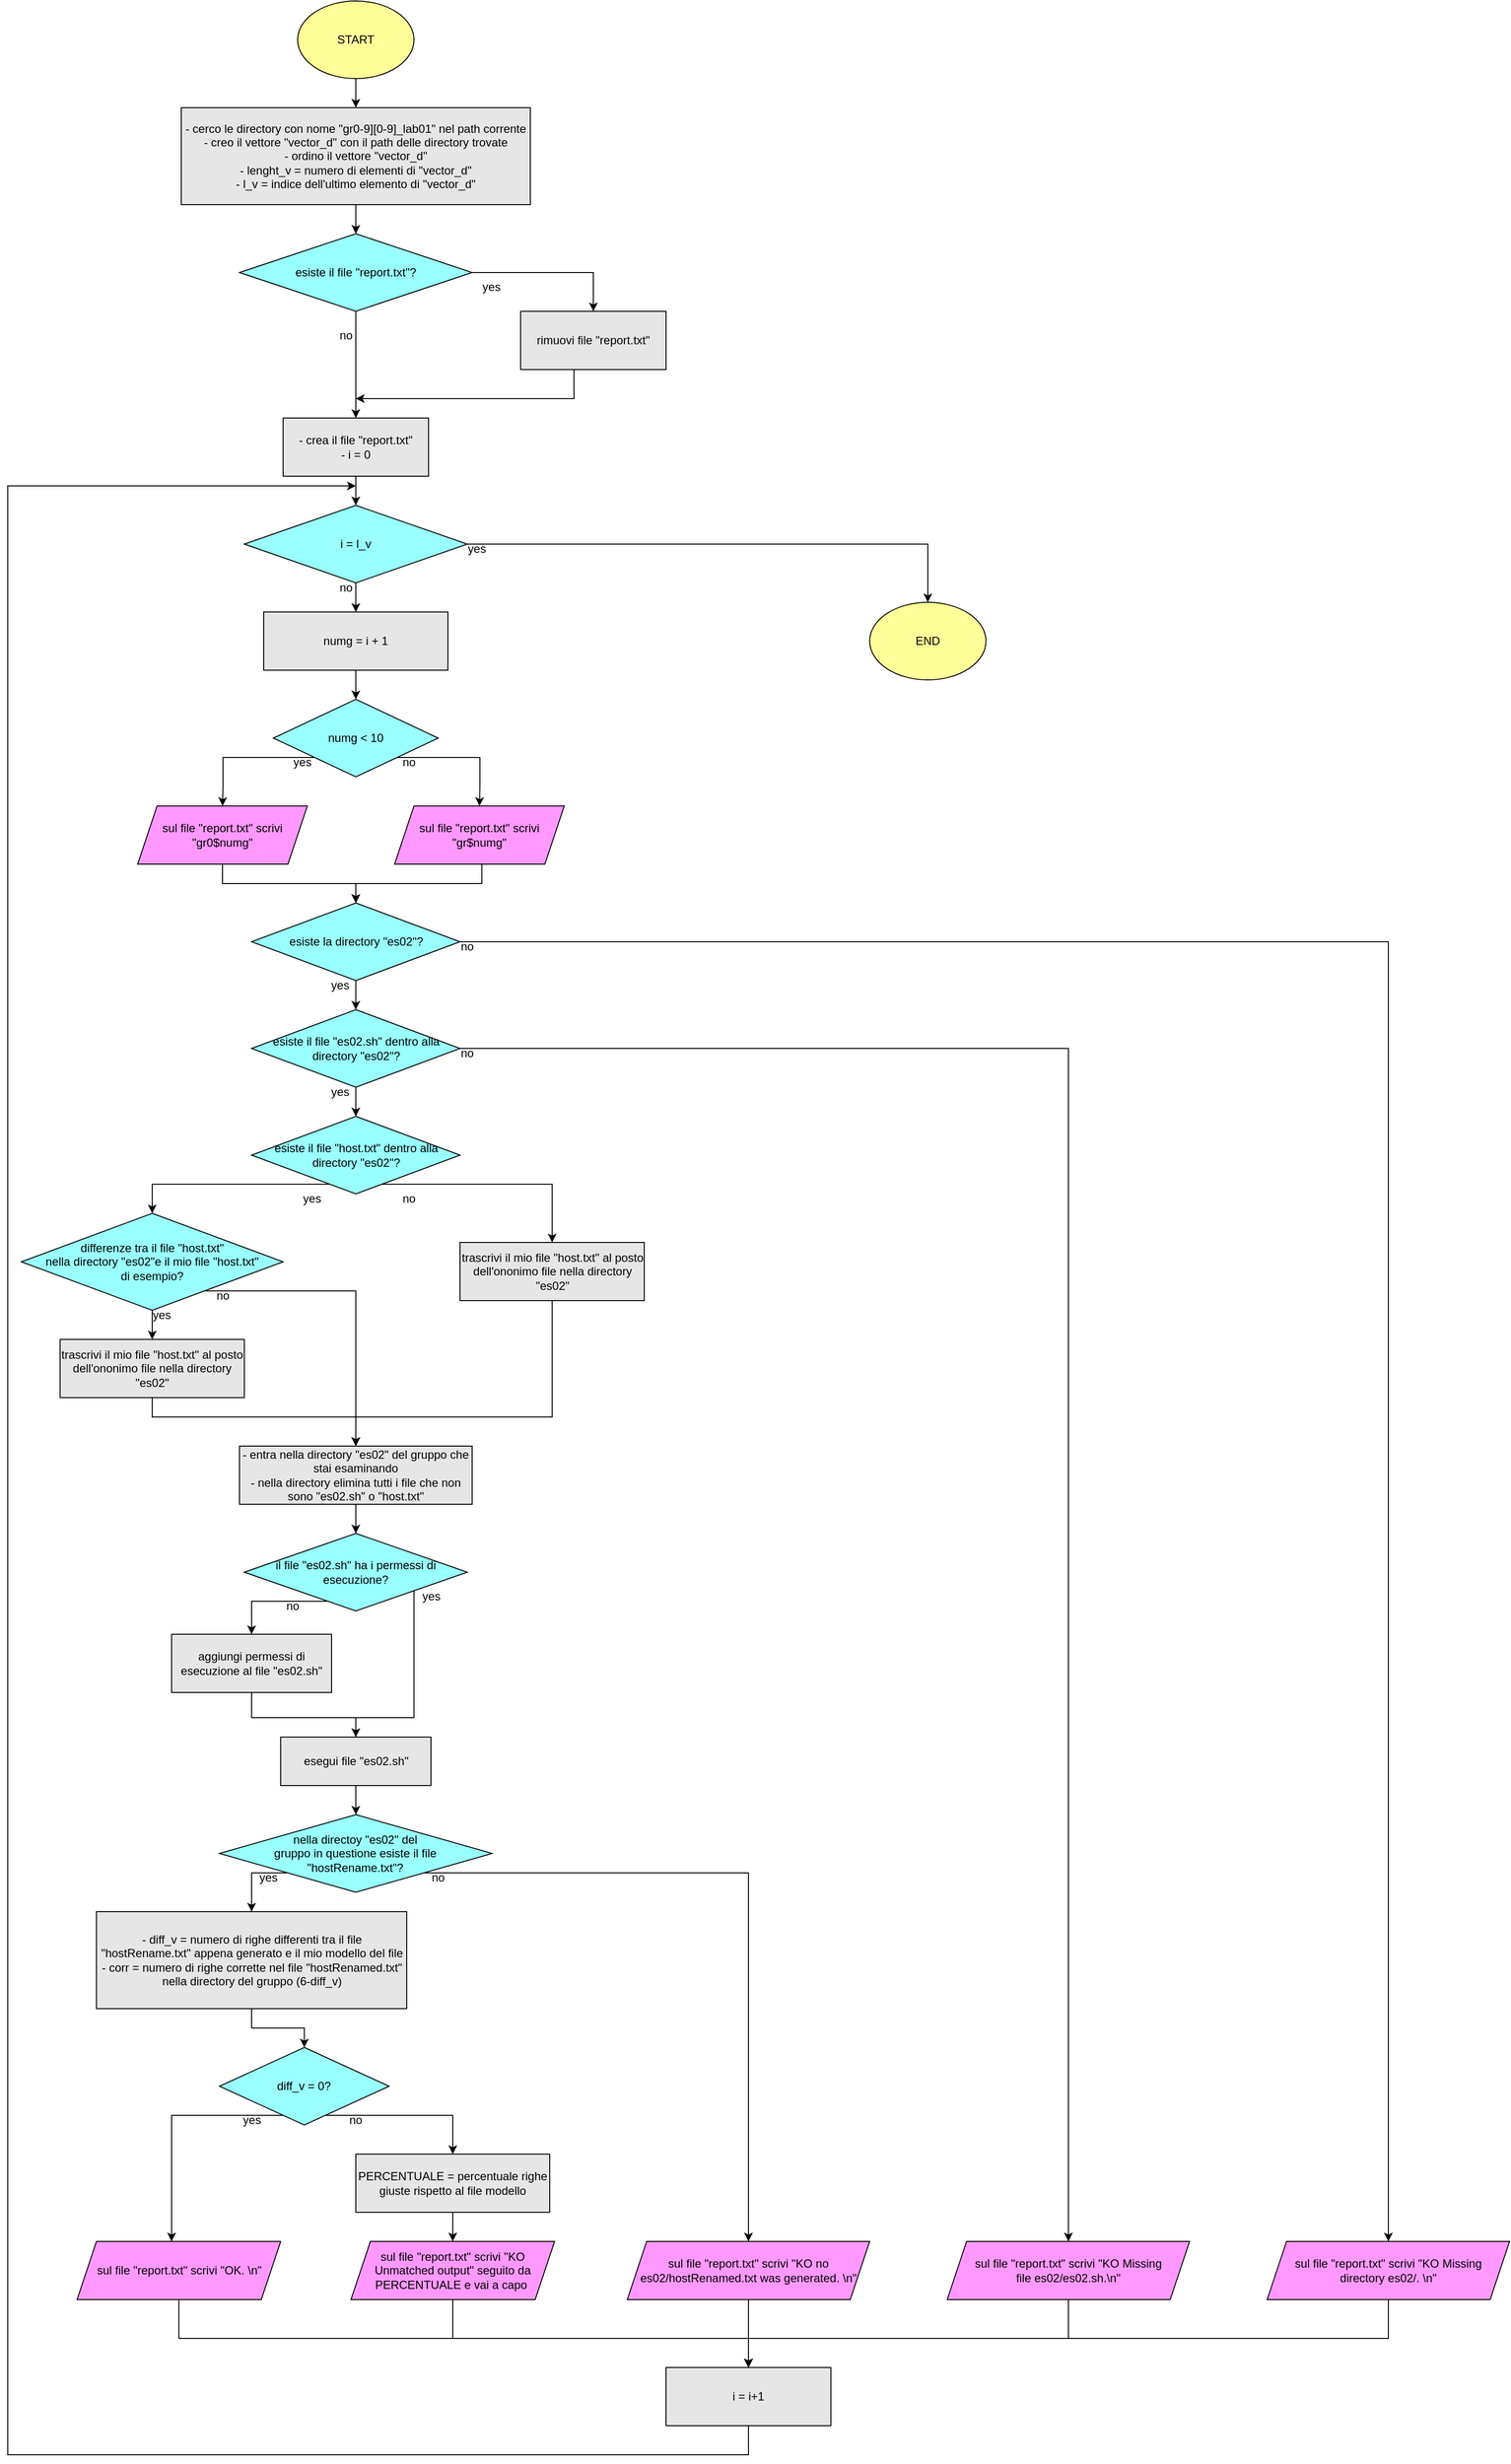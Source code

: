 <mxfile version="22.1.0" type="github">
  <diagram name="Page-1" id="-Xc6EeOIjrptHWJ5mNu8">
    <mxGraphModel dx="1290" dy="534" grid="1" gridSize="10" guides="1" tooltips="1" connect="1" arrows="1" fold="1" page="1" pageScale="1" pageWidth="827" pageHeight="1169" math="0" shadow="0">
      <root>
        <mxCell id="0" />
        <mxCell id="1" parent="0" />
        <mxCell id="P0bgIa3_dCRbjvqC2Djv-3" value="" style="edgeStyle=orthogonalEdgeStyle;rounded=0;orthogonalLoop=1;jettySize=auto;html=1;" parent="1" source="eii6ioJTacmF4yy5u-Xr-1" target="P0bgIa3_dCRbjvqC2Djv-2" edge="1">
          <mxGeometry relative="1" as="geometry" />
        </mxCell>
        <mxCell id="eii6ioJTacmF4yy5u-Xr-1" value="START" style="ellipse;whiteSpace=wrap;html=1;fillColor=#FFFF99;" parent="1" vertex="1">
          <mxGeometry x="340" y="40" width="120" height="80" as="geometry" />
        </mxCell>
        <mxCell id="P0bgIa3_dCRbjvqC2Djv-12" value="" style="edgeStyle=orthogonalEdgeStyle;rounded=0;orthogonalLoop=1;jettySize=auto;html=1;" parent="1" source="P0bgIa3_dCRbjvqC2Djv-2" target="P0bgIa3_dCRbjvqC2Djv-4" edge="1">
          <mxGeometry relative="1" as="geometry" />
        </mxCell>
        <mxCell id="P0bgIa3_dCRbjvqC2Djv-2" value="- cerco le directory con nome &quot;gr0-9][0-9]_lab01&quot; nel path corrente&lt;br&gt;- creo il vettore &quot;vector_d&quot; con il path delle directory trovate&lt;br&gt;- ordino il vettore &quot;vector_d&quot;&lt;br&gt;- lenght_v = numero di elementi di &quot;vector_d&quot;&lt;br&gt;- l_v = indice dell&#39;ultimo elemento di &quot;vector_d&quot;" style="rounded=0;whiteSpace=wrap;html=1;fillColor=#E6E6E6;" parent="1" vertex="1">
          <mxGeometry x="220" y="150" width="360" height="100" as="geometry" />
        </mxCell>
        <mxCell id="P0bgIa3_dCRbjvqC2Djv-7" value="" style="edgeStyle=orthogonalEdgeStyle;rounded=0;orthogonalLoop=1;jettySize=auto;html=1;" parent="1" source="P0bgIa3_dCRbjvqC2Djv-4" target="P0bgIa3_dCRbjvqC2Djv-6" edge="1">
          <mxGeometry relative="1" as="geometry" />
        </mxCell>
        <mxCell id="P0bgIa3_dCRbjvqC2Djv-14" style="edgeStyle=orthogonalEdgeStyle;rounded=0;orthogonalLoop=1;jettySize=auto;html=1;entryX=0.5;entryY=0;entryDx=0;entryDy=0;" parent="1" source="P0bgIa3_dCRbjvqC2Djv-4" target="P0bgIa3_dCRbjvqC2Djv-5" edge="1">
          <mxGeometry relative="1" as="geometry" />
        </mxCell>
        <mxCell id="P0bgIa3_dCRbjvqC2Djv-4" value="esiste il file &quot;report.txt&quot;?" style="rhombus;whiteSpace=wrap;html=1;fillColor=#99FFFF;" parent="1" vertex="1">
          <mxGeometry x="280" y="280" width="240" height="80" as="geometry" />
        </mxCell>
        <mxCell id="P0bgIa3_dCRbjvqC2Djv-9" style="edgeStyle=orthogonalEdgeStyle;rounded=0;orthogonalLoop=1;jettySize=auto;html=1;" parent="1" edge="1">
          <mxGeometry relative="1" as="geometry">
            <mxPoint x="400" y="450" as="targetPoint" />
            <mxPoint x="625" y="420" as="sourcePoint" />
            <Array as="points">
              <mxPoint x="625" y="450" />
            </Array>
          </mxGeometry>
        </mxCell>
        <mxCell id="P0bgIa3_dCRbjvqC2Djv-5" value="rimuovi file &quot;report.txt&quot;" style="rounded=0;whiteSpace=wrap;html=1;fillColor=#E6E6E6;" parent="1" vertex="1">
          <mxGeometry x="570" y="360" width="150" height="60" as="geometry" />
        </mxCell>
        <mxCell id="P0bgIa3_dCRbjvqC2Djv-19" value="" style="edgeStyle=orthogonalEdgeStyle;rounded=0;orthogonalLoop=1;jettySize=auto;html=1;" parent="1" source="P0bgIa3_dCRbjvqC2Djv-6" target="P0bgIa3_dCRbjvqC2Djv-18" edge="1">
          <mxGeometry relative="1" as="geometry" />
        </mxCell>
        <mxCell id="P0bgIa3_dCRbjvqC2Djv-6" value="- crea il file &quot;report.txt&quot;&lt;br&gt;- i = 0" style="rounded=0;whiteSpace=wrap;html=1;fillColor=#E6E6E6;" parent="1" vertex="1">
          <mxGeometry x="325" y="470" width="150" height="60" as="geometry" />
        </mxCell>
        <mxCell id="P0bgIa3_dCRbjvqC2Djv-10" value="yes" style="text;html=1;strokeColor=none;fillColor=none;align=center;verticalAlign=middle;whiteSpace=wrap;rounded=0;" parent="1" vertex="1">
          <mxGeometry x="510" y="320" width="60" height="30" as="geometry" />
        </mxCell>
        <mxCell id="P0bgIa3_dCRbjvqC2Djv-15" value="no" style="text;html=1;strokeColor=none;fillColor=none;align=center;verticalAlign=middle;whiteSpace=wrap;rounded=0;" parent="1" vertex="1">
          <mxGeometry x="360" y="630" width="60" height="30" as="geometry" />
        </mxCell>
        <mxCell id="P0bgIa3_dCRbjvqC2Djv-21" value="" style="edgeStyle=orthogonalEdgeStyle;rounded=0;orthogonalLoop=1;jettySize=auto;html=1;" parent="1" source="P0bgIa3_dCRbjvqC2Djv-18" target="P0bgIa3_dCRbjvqC2Djv-20" edge="1">
          <mxGeometry relative="1" as="geometry" />
        </mxCell>
        <mxCell id="P0bgIa3_dCRbjvqC2Djv-25" style="edgeStyle=orthogonalEdgeStyle;rounded=0;orthogonalLoop=1;jettySize=auto;html=1;entryX=0.5;entryY=0;entryDx=0;entryDy=0;" parent="1" source="P0bgIa3_dCRbjvqC2Djv-18" target="vS-EUthec1XFLsrf223l-83" edge="1">
          <mxGeometry relative="1" as="geometry">
            <mxPoint x="760" y="740" as="targetPoint" />
          </mxGeometry>
        </mxCell>
        <mxCell id="P0bgIa3_dCRbjvqC2Djv-18" value="i = l_v" style="rhombus;whiteSpace=wrap;html=1;fillColor=#99FFFF;" parent="1" vertex="1">
          <mxGeometry x="285" y="560" width="230" height="80" as="geometry" />
        </mxCell>
        <mxCell id="P0bgIa3_dCRbjvqC2Djv-36" value="" style="edgeStyle=orthogonalEdgeStyle;rounded=0;orthogonalLoop=1;jettySize=auto;html=1;" parent="1" source="P0bgIa3_dCRbjvqC2Djv-20" target="P0bgIa3_dCRbjvqC2Djv-27" edge="1">
          <mxGeometry relative="1" as="geometry" />
        </mxCell>
        <mxCell id="P0bgIa3_dCRbjvqC2Djv-20" value="numg = i + 1" style="rounded=0;whiteSpace=wrap;html=1;fillColor=#E6E6E6;" parent="1" vertex="1">
          <mxGeometry x="305" y="670" width="190" height="60" as="geometry" />
        </mxCell>
        <mxCell id="P0bgIa3_dCRbjvqC2Djv-22" value="no" style="text;html=1;strokeColor=none;fillColor=none;align=center;verticalAlign=middle;whiteSpace=wrap;rounded=0;" parent="1" vertex="1">
          <mxGeometry x="360" y="370" width="60" height="30" as="geometry" />
        </mxCell>
        <mxCell id="P0bgIa3_dCRbjvqC2Djv-23" value="yes" style="text;html=1;strokeColor=none;fillColor=none;align=center;verticalAlign=middle;whiteSpace=wrap;rounded=0;" parent="1" vertex="1">
          <mxGeometry x="495" y="590" width="60" height="30" as="geometry" />
        </mxCell>
        <mxCell id="P0bgIa3_dCRbjvqC2Djv-30" style="edgeStyle=orthogonalEdgeStyle;rounded=0;orthogonalLoop=1;jettySize=auto;html=1;entryX=0.5;entryY=0;entryDx=0;entryDy=0;" parent="1" source="P0bgIa3_dCRbjvqC2Djv-27" target="P0bgIa3_dCRbjvqC2Djv-29" edge="1">
          <mxGeometry relative="1" as="geometry">
            <Array as="points">
              <mxPoint x="528" y="820" />
              <mxPoint x="528" y="850" />
            </Array>
          </mxGeometry>
        </mxCell>
        <mxCell id="P0bgIa3_dCRbjvqC2Djv-31" style="edgeStyle=orthogonalEdgeStyle;rounded=0;orthogonalLoop=1;jettySize=auto;html=1;entryX=0.5;entryY=0;entryDx=0;entryDy=0;" parent="1" source="P0bgIa3_dCRbjvqC2Djv-27" target="P0bgIa3_dCRbjvqC2Djv-28" edge="1">
          <mxGeometry relative="1" as="geometry">
            <Array as="points">
              <mxPoint x="263" y="820" />
              <mxPoint x="263" y="850" />
            </Array>
          </mxGeometry>
        </mxCell>
        <mxCell id="P0bgIa3_dCRbjvqC2Djv-27" value="numg &amp;lt; 10" style="rhombus;whiteSpace=wrap;html=1;fillColor=#99FFFF;" parent="1" vertex="1">
          <mxGeometry x="315" y="760" width="170" height="80" as="geometry" />
        </mxCell>
        <mxCell id="vS-EUthec1XFLsrf223l-2" style="edgeStyle=orthogonalEdgeStyle;rounded=0;orthogonalLoop=1;jettySize=auto;html=1;entryX=0.5;entryY=0;entryDx=0;entryDy=0;" parent="1" source="P0bgIa3_dCRbjvqC2Djv-28" target="vS-EUthec1XFLsrf223l-1" edge="1">
          <mxGeometry relative="1" as="geometry" />
        </mxCell>
        <mxCell id="P0bgIa3_dCRbjvqC2Djv-28" value="sul file &quot;report.txt&quot; scrivi &quot;gr0$numg&quot;" style="shape=parallelogram;perimeter=parallelogramPerimeter;whiteSpace=wrap;html=1;fixedSize=1;fillColor=#FF99FF;" parent="1" vertex="1">
          <mxGeometry x="175" y="870" width="175" height="60" as="geometry" />
        </mxCell>
        <mxCell id="P0bgIa3_dCRbjvqC2Djv-29" value="sul file &quot;report.txt&quot; scrivi &quot;gr$numg&quot;" style="shape=parallelogram;perimeter=parallelogramPerimeter;whiteSpace=wrap;html=1;fixedSize=1;fillColor=#FF99FF;" parent="1" vertex="1">
          <mxGeometry x="440" y="870" width="175" height="60" as="geometry" />
        </mxCell>
        <mxCell id="P0bgIa3_dCRbjvqC2Djv-32" value="yes" style="text;html=1;strokeColor=none;fillColor=none;align=center;verticalAlign=middle;whiteSpace=wrap;rounded=0;" parent="1" vertex="1">
          <mxGeometry x="315" y="810" width="60" height="30" as="geometry" />
        </mxCell>
        <mxCell id="P0bgIa3_dCRbjvqC2Djv-35" value="no" style="text;html=1;strokeColor=none;fillColor=none;align=center;verticalAlign=middle;whiteSpace=wrap;rounded=0;" parent="1" vertex="1">
          <mxGeometry x="425" y="810" width="60" height="30" as="geometry" />
        </mxCell>
        <mxCell id="vS-EUthec1XFLsrf223l-4" style="edgeStyle=orthogonalEdgeStyle;rounded=0;orthogonalLoop=1;jettySize=auto;html=1;entryX=0.5;entryY=0;entryDx=0;entryDy=0;" parent="1" source="vS-EUthec1XFLsrf223l-1" target="vS-EUthec1XFLsrf223l-75" edge="1">
          <mxGeometry relative="1" as="geometry">
            <mxPoint x="630" y="1010" as="targetPoint" />
          </mxGeometry>
        </mxCell>
        <mxCell id="vS-EUthec1XFLsrf223l-9" value="" style="edgeStyle=orthogonalEdgeStyle;rounded=0;orthogonalLoop=1;jettySize=auto;html=1;" parent="1" source="vS-EUthec1XFLsrf223l-1" target="vS-EUthec1XFLsrf223l-8" edge="1">
          <mxGeometry relative="1" as="geometry" />
        </mxCell>
        <mxCell id="vS-EUthec1XFLsrf223l-1" value="esiste la directory &quot;es02&quot;?" style="rhombus;whiteSpace=wrap;html=1;fillColor=#99FFFF;" parent="1" vertex="1">
          <mxGeometry x="292.5" y="970" width="215" height="80" as="geometry" />
        </mxCell>
        <mxCell id="vS-EUthec1XFLsrf223l-3" style="edgeStyle=orthogonalEdgeStyle;rounded=0;orthogonalLoop=1;jettySize=auto;html=1;entryX=0.5;entryY=0;entryDx=0;entryDy=0;" parent="1" target="vS-EUthec1XFLsrf223l-1" edge="1">
          <mxGeometry relative="1" as="geometry">
            <mxPoint x="529.977" y="930" as="sourcePoint" />
            <mxPoint x="402.48" y="970" as="targetPoint" />
            <Array as="points">
              <mxPoint x="530" y="950" />
              <mxPoint x="400" y="950" />
            </Array>
          </mxGeometry>
        </mxCell>
        <mxCell id="vS-EUthec1XFLsrf223l-5" value="no" style="text;html=1;strokeColor=none;fillColor=none;align=center;verticalAlign=middle;whiteSpace=wrap;rounded=0;" parent="1" vertex="1">
          <mxGeometry x="485" y="1110" width="60" height="30" as="geometry" />
        </mxCell>
        <mxCell id="vS-EUthec1XFLsrf223l-7" value="yes" style="text;html=1;strokeColor=none;fillColor=none;align=center;verticalAlign=middle;whiteSpace=wrap;rounded=0;" parent="1" vertex="1">
          <mxGeometry x="354" y="1040" width="60" height="30" as="geometry" />
        </mxCell>
        <mxCell id="vS-EUthec1XFLsrf223l-12" style="edgeStyle=orthogonalEdgeStyle;rounded=0;orthogonalLoop=1;jettySize=auto;html=1;entryX=0.5;entryY=0;entryDx=0;entryDy=0;" parent="1" source="vS-EUthec1XFLsrf223l-8" target="vS-EUthec1XFLsrf223l-74" edge="1">
          <mxGeometry relative="1" as="geometry">
            <mxPoint x="1220" y="2024.0" as="targetPoint" />
          </mxGeometry>
        </mxCell>
        <mxCell id="vS-EUthec1XFLsrf223l-17" value="" style="edgeStyle=orthogonalEdgeStyle;rounded=0;orthogonalLoop=1;jettySize=auto;html=1;" parent="1" source="vS-EUthec1XFLsrf223l-8" target="vS-EUthec1XFLsrf223l-16" edge="1">
          <mxGeometry relative="1" as="geometry" />
        </mxCell>
        <mxCell id="vS-EUthec1XFLsrf223l-8" value="esiste il file &quot;es02.sh&quot; dentro alla directory &quot;es02&quot;?" style="rhombus;whiteSpace=wrap;html=1;fillColor=#99FFFF;" parent="1" vertex="1">
          <mxGeometry x="292.5" y="1080" width="215" height="80" as="geometry" />
        </mxCell>
        <mxCell id="vS-EUthec1XFLsrf223l-13" value="no" style="text;html=1;strokeColor=none;fillColor=none;align=center;verticalAlign=middle;whiteSpace=wrap;rounded=0;" parent="1" vertex="1">
          <mxGeometry x="485" y="1000" width="60" height="30" as="geometry" />
        </mxCell>
        <mxCell id="vS-EUthec1XFLsrf223l-21" value="" style="edgeStyle=orthogonalEdgeStyle;rounded=0;orthogonalLoop=1;jettySize=auto;html=1;" parent="1" source="vS-EUthec1XFLsrf223l-16" target="vS-EUthec1XFLsrf223l-20" edge="1">
          <mxGeometry relative="1" as="geometry">
            <Array as="points">
              <mxPoint x="190" y="1260" />
            </Array>
          </mxGeometry>
        </mxCell>
        <mxCell id="vS-EUthec1XFLsrf223l-30" style="edgeStyle=orthogonalEdgeStyle;rounded=0;orthogonalLoop=1;jettySize=auto;html=1;entryX=0.5;entryY=0;entryDx=0;entryDy=0;" parent="1" source="vS-EUthec1XFLsrf223l-16" target="vS-EUthec1XFLsrf223l-24" edge="1">
          <mxGeometry relative="1" as="geometry">
            <Array as="points">
              <mxPoint x="603" y="1260" />
            </Array>
          </mxGeometry>
        </mxCell>
        <mxCell id="vS-EUthec1XFLsrf223l-16" value="esiste il file &quot;host.txt&quot; dentro alla directory &quot;es02&quot;?" style="rhombus;whiteSpace=wrap;html=1;fillColor=#99FFFF;" parent="1" vertex="1">
          <mxGeometry x="292.5" y="1190" width="215" height="80" as="geometry" />
        </mxCell>
        <mxCell id="vS-EUthec1XFLsrf223l-18" value="yes" style="text;html=1;strokeColor=none;fillColor=none;align=center;verticalAlign=middle;whiteSpace=wrap;rounded=0;" parent="1" vertex="1">
          <mxGeometry x="354" y="1150" width="60" height="30" as="geometry" />
        </mxCell>
        <mxCell id="vS-EUthec1XFLsrf223l-31" value="" style="edgeStyle=orthogonalEdgeStyle;rounded=0;orthogonalLoop=1;jettySize=auto;html=1;" parent="1" source="vS-EUthec1XFLsrf223l-20" target="vS-EUthec1XFLsrf223l-29" edge="1">
          <mxGeometry relative="1" as="geometry" />
        </mxCell>
        <mxCell id="vS-EUthec1XFLsrf223l-36" style="edgeStyle=orthogonalEdgeStyle;rounded=0;orthogonalLoop=1;jettySize=auto;html=1;" parent="1" source="vS-EUthec1XFLsrf223l-20" edge="1">
          <mxGeometry relative="1" as="geometry">
            <mxPoint x="400" y="1530" as="targetPoint" />
            <Array as="points">
              <mxPoint x="400" y="1370" />
            </Array>
          </mxGeometry>
        </mxCell>
        <mxCell id="vS-EUthec1XFLsrf223l-20" value="differenze tra il file &quot;host.txt&quot; &lt;br&gt;nella directory &quot;es02&quot;e il mio file &quot;host.txt&quot; &lt;br&gt;di esempio?" style="rhombus;whiteSpace=wrap;html=1;fillColor=#99FFFF;" parent="1" vertex="1">
          <mxGeometry x="55" y="1290" width="270" height="100" as="geometry" />
        </mxCell>
        <mxCell id="vS-EUthec1XFLsrf223l-22" value="yes" style="text;html=1;strokeColor=none;fillColor=none;align=center;verticalAlign=middle;whiteSpace=wrap;rounded=0;" parent="1" vertex="1">
          <mxGeometry x="170" y="1380" width="60" height="30" as="geometry" />
        </mxCell>
        <mxCell id="vS-EUthec1XFLsrf223l-35" style="edgeStyle=orthogonalEdgeStyle;rounded=0;orthogonalLoop=1;jettySize=auto;html=1;entryX=0.5;entryY=0;entryDx=0;entryDy=0;" parent="1" source="vS-EUthec1XFLsrf223l-24" target="vS-EUthec1XFLsrf223l-32" edge="1">
          <mxGeometry relative="1" as="geometry">
            <Array as="points">
              <mxPoint x="603" y="1500" />
              <mxPoint x="400" y="1500" />
            </Array>
          </mxGeometry>
        </mxCell>
        <mxCell id="vS-EUthec1XFLsrf223l-24" value="trascrivi il mio file &quot;host.txt&quot; al posto dell&#39;ononimo file nella directory &quot;es02&quot;" style="whiteSpace=wrap;html=1;fillColor=#E6E6E6;" parent="1" vertex="1">
          <mxGeometry x="507.5" y="1320" width="190" height="60" as="geometry" />
        </mxCell>
        <mxCell id="vS-EUthec1XFLsrf223l-28" value="yes" style="text;html=1;strokeColor=none;fillColor=none;align=center;verticalAlign=middle;whiteSpace=wrap;rounded=0;" parent="1" vertex="1">
          <mxGeometry x="325" y="1260" width="60" height="30" as="geometry" />
        </mxCell>
        <mxCell id="vS-EUthec1XFLsrf223l-33" value="" style="edgeStyle=orthogonalEdgeStyle;rounded=0;orthogonalLoop=1;jettySize=auto;html=1;" parent="1" source="vS-EUthec1XFLsrf223l-29" target="vS-EUthec1XFLsrf223l-32" edge="1">
          <mxGeometry relative="1" as="geometry">
            <Array as="points">
              <mxPoint x="190" y="1500" />
              <mxPoint x="400" y="1500" />
            </Array>
          </mxGeometry>
        </mxCell>
        <mxCell id="vS-EUthec1XFLsrf223l-29" value="trascrivi il mio file &quot;host.txt&quot; al posto dell&#39;ononimo file nella directory &quot;es02&quot;" style="whiteSpace=wrap;html=1;fillColor=#E6E6E6;" parent="1" vertex="1">
          <mxGeometry x="95" y="1420" width="190" height="60" as="geometry" />
        </mxCell>
        <mxCell id="vS-EUthec1XFLsrf223l-41" value="" style="edgeStyle=orthogonalEdgeStyle;rounded=0;orthogonalLoop=1;jettySize=auto;html=1;" parent="1" source="vS-EUthec1XFLsrf223l-32" target="vS-EUthec1XFLsrf223l-40" edge="1">
          <mxGeometry relative="1" as="geometry" />
        </mxCell>
        <mxCell id="vS-EUthec1XFLsrf223l-32" value="- entra nella directory &quot;es02&quot; del gruppo che stai esaminando&lt;br&gt;- nella directory elimina tutti i file che non sono &quot;es02.sh&quot; o &quot;host.txt&quot;" style="whiteSpace=wrap;html=1;fillColor=#E6E6E6;" parent="1" vertex="1">
          <mxGeometry x="280" y="1530" width="240" height="60" as="geometry" />
        </mxCell>
        <mxCell id="vS-EUthec1XFLsrf223l-37" value="no" style="text;html=1;strokeColor=none;fillColor=none;align=center;verticalAlign=middle;whiteSpace=wrap;rounded=0;" parent="1" vertex="1">
          <mxGeometry x="425" y="1260" width="60" height="30" as="geometry" />
        </mxCell>
        <mxCell id="vS-EUthec1XFLsrf223l-39" value="no" style="text;html=1;strokeColor=none;fillColor=none;align=center;verticalAlign=middle;whiteSpace=wrap;rounded=0;" parent="1" vertex="1">
          <mxGeometry x="232.5" y="1360" width="60" height="30" as="geometry" />
        </mxCell>
        <mxCell id="vS-EUthec1XFLsrf223l-45" style="edgeStyle=orthogonalEdgeStyle;rounded=0;orthogonalLoop=1;jettySize=auto;html=1;entryX=0.25;entryY=0;entryDx=0;entryDy=0;" parent="1" edge="1">
          <mxGeometry relative="1" as="geometry">
            <mxPoint x="412.5" y="1690" as="sourcePoint" />
            <mxPoint x="292.5" y="1724" as="targetPoint" />
            <Array as="points">
              <mxPoint x="292.25" y="1690" />
            </Array>
          </mxGeometry>
        </mxCell>
        <mxCell id="vS-EUthec1XFLsrf223l-49" style="edgeStyle=orthogonalEdgeStyle;rounded=0;orthogonalLoop=1;jettySize=auto;html=1;entryX=0.5;entryY=0;entryDx=0;entryDy=0;" parent="1" source="vS-EUthec1XFLsrf223l-40" target="vS-EUthec1XFLsrf223l-47" edge="1">
          <mxGeometry relative="1" as="geometry">
            <Array as="points">
              <mxPoint x="460" y="1810" />
              <mxPoint x="400" y="1810" />
              <mxPoint x="400" y="1840" />
            </Array>
          </mxGeometry>
        </mxCell>
        <mxCell id="vS-EUthec1XFLsrf223l-40" value="il file &quot;es02.sh&quot; ha i permessi di esecuzione?" style="rhombus;whiteSpace=wrap;html=1;fillColor=#99FFFF;" parent="1" vertex="1">
          <mxGeometry x="285" y="1620" width="230" height="80" as="geometry" />
        </mxCell>
        <mxCell id="vS-EUthec1XFLsrf223l-48" value="" style="edgeStyle=orthogonalEdgeStyle;rounded=0;orthogonalLoop=1;jettySize=auto;html=1;" parent="1" source="vS-EUthec1XFLsrf223l-42" target="vS-EUthec1XFLsrf223l-47" edge="1">
          <mxGeometry relative="1" as="geometry">
            <Array as="points">
              <mxPoint x="293" y="1810" />
              <mxPoint x="400" y="1810" />
            </Array>
          </mxGeometry>
        </mxCell>
        <mxCell id="vS-EUthec1XFLsrf223l-42" value="aggiungi permessi di esecuzione al file &quot;es02.sh&quot;" style="whiteSpace=wrap;html=1;fillColor=#E6E6E6;" parent="1" vertex="1">
          <mxGeometry x="210" y="1724" width="165" height="60" as="geometry" />
        </mxCell>
        <mxCell id="vS-EUthec1XFLsrf223l-46" value="no" style="text;html=1;strokeColor=none;fillColor=none;align=center;verticalAlign=middle;whiteSpace=wrap;rounded=0;" parent="1" vertex="1">
          <mxGeometry x="305" y="1680" width="60" height="30" as="geometry" />
        </mxCell>
        <mxCell id="vS-EUthec1XFLsrf223l-52" value="" style="edgeStyle=orthogonalEdgeStyle;rounded=0;orthogonalLoop=1;jettySize=auto;html=1;" parent="1" source="vS-EUthec1XFLsrf223l-47" target="vS-EUthec1XFLsrf223l-51" edge="1">
          <mxGeometry relative="1" as="geometry" />
        </mxCell>
        <mxCell id="vS-EUthec1XFLsrf223l-47" value="esegui file &quot;es02.sh&quot;" style="whiteSpace=wrap;html=1;fillColor=#E6E6E6;" parent="1" vertex="1">
          <mxGeometry x="322.5" y="1830" width="155" height="50" as="geometry" />
        </mxCell>
        <mxCell id="vS-EUthec1XFLsrf223l-50" value="yes" style="text;html=1;strokeColor=none;fillColor=none;align=center;verticalAlign=middle;whiteSpace=wrap;rounded=0;" parent="1" vertex="1">
          <mxGeometry x="447.5" y="1670" width="60" height="30" as="geometry" />
        </mxCell>
        <mxCell id="vS-EUthec1XFLsrf223l-55" style="edgeStyle=orthogonalEdgeStyle;rounded=0;orthogonalLoop=1;jettySize=auto;html=1;entryX=0.5;entryY=0;entryDx=0;entryDy=0;exitX=0;exitY=1;exitDx=0;exitDy=0;" parent="1" source="vS-EUthec1XFLsrf223l-51" target="vS-EUthec1XFLsrf223l-53" edge="1">
          <mxGeometry relative="1" as="geometry">
            <mxPoint x="240" y="1990" as="targetPoint" />
            <Array as="points">
              <mxPoint x="292" y="1970" />
            </Array>
          </mxGeometry>
        </mxCell>
        <mxCell id="vS-EUthec1XFLsrf223l-57" style="edgeStyle=orthogonalEdgeStyle;rounded=0;orthogonalLoop=1;jettySize=auto;html=1;entryX=0.5;entryY=0;entryDx=0;entryDy=0;" parent="1" source="vS-EUthec1XFLsrf223l-51" target="vS-EUthec1XFLsrf223l-73" edge="1">
          <mxGeometry relative="1" as="geometry">
            <mxPoint x="760" y="2080" as="targetPoint" />
            <Array as="points">
              <mxPoint x="805" y="1970" />
            </Array>
          </mxGeometry>
        </mxCell>
        <mxCell id="vS-EUthec1XFLsrf223l-51" value="nella directoy &quot;es02&quot; del &lt;br&gt;gruppo in questione esiste il file &lt;br&gt;&quot;hostRename.txt&quot;?" style="rhombus;whiteSpace=wrap;html=1;fillColor=#99FFFF;" parent="1" vertex="1">
          <mxGeometry x="259.38" y="1910" width="281.25" height="80" as="geometry" />
        </mxCell>
        <mxCell id="vS-EUthec1XFLsrf223l-61" value="" style="edgeStyle=orthogonalEdgeStyle;rounded=0;orthogonalLoop=1;jettySize=auto;html=1;" parent="1" source="vS-EUthec1XFLsrf223l-53" target="vS-EUthec1XFLsrf223l-60" edge="1">
          <mxGeometry relative="1" as="geometry" />
        </mxCell>
        <mxCell id="vS-EUthec1XFLsrf223l-53" value="- diff_v = numero di righe differenti tra il file &quot;hostRename.txt&quot; appena generato e il mio modello del file&lt;br&gt;- corr = numero di righe corrette nel file &quot;hostRenamed.txt&quot; nella directory del gruppo (6-diff_v)" style="rounded=0;whiteSpace=wrap;html=1;fillColor=#E6E6E6;" parent="1" vertex="1">
          <mxGeometry x="132.5" y="2010" width="320" height="100" as="geometry" />
        </mxCell>
        <mxCell id="vS-EUthec1XFLsrf223l-56" value="yes" style="text;html=1;strokeColor=none;fillColor=none;align=center;verticalAlign=middle;whiteSpace=wrap;rounded=0;" parent="1" vertex="1">
          <mxGeometry x="262.5" y="2210" width="60" height="30" as="geometry" />
        </mxCell>
        <mxCell id="vS-EUthec1XFLsrf223l-58" value="no" style="text;html=1;strokeColor=none;fillColor=none;align=center;verticalAlign=middle;whiteSpace=wrap;rounded=0;" parent="1" vertex="1">
          <mxGeometry x="370.01" y="2210" width="60" height="30" as="geometry" />
        </mxCell>
        <mxCell id="vS-EUthec1XFLsrf223l-63" value="" style="edgeStyle=orthogonalEdgeStyle;rounded=0;orthogonalLoop=1;jettySize=auto;html=1;" parent="1" source="vS-EUthec1XFLsrf223l-60" target="vS-EUthec1XFLsrf223l-62" edge="1">
          <mxGeometry relative="1" as="geometry">
            <Array as="points">
              <mxPoint x="210" y="2220" />
            </Array>
          </mxGeometry>
        </mxCell>
        <mxCell id="vS-EUthec1XFLsrf223l-69" style="edgeStyle=orthogonalEdgeStyle;rounded=0;orthogonalLoop=1;jettySize=auto;html=1;entryX=0.5;entryY=0;entryDx=0;entryDy=0;" parent="1" source="vS-EUthec1XFLsrf223l-60" target="vS-EUthec1XFLsrf223l-68" edge="1">
          <mxGeometry relative="1" as="geometry">
            <Array as="points">
              <mxPoint x="500" y="2220" />
            </Array>
          </mxGeometry>
        </mxCell>
        <mxCell id="vS-EUthec1XFLsrf223l-60" value="diff_v = 0?" style="rhombus;whiteSpace=wrap;html=1;rounded=0;fillColor=#99FFFF;" parent="1" vertex="1">
          <mxGeometry x="259.38" y="2150" width="175" height="80" as="geometry" />
        </mxCell>
        <mxCell id="vS-EUthec1XFLsrf223l-81" style="edgeStyle=orthogonalEdgeStyle;rounded=0;orthogonalLoop=1;jettySize=auto;html=1;" parent="1" source="vS-EUthec1XFLsrf223l-62" target="vS-EUthec1XFLsrf223l-76" edge="1">
          <mxGeometry relative="1" as="geometry">
            <Array as="points">
              <mxPoint x="218" y="2450" />
              <mxPoint x="805" y="2450" />
            </Array>
          </mxGeometry>
        </mxCell>
        <mxCell id="vS-EUthec1XFLsrf223l-62" value="sul file &quot;report.txt&quot; scrivi &quot;OK. \n&quot;" style="shape=parallelogram;perimeter=parallelogramPerimeter;whiteSpace=wrap;html=1;fixedSize=1;rounded=0;fillColor=#FF99FF;" parent="1" vertex="1">
          <mxGeometry x="112.5" y="2350" width="210" height="60" as="geometry" />
        </mxCell>
        <mxCell id="vS-EUthec1XFLsrf223l-66" value="yes" style="text;html=1;strokeColor=none;fillColor=none;align=center;verticalAlign=middle;whiteSpace=wrap;rounded=0;" parent="1" vertex="1">
          <mxGeometry x="280" y="1960" width="60" height="30" as="geometry" />
        </mxCell>
        <mxCell id="vS-EUthec1XFLsrf223l-71" value="" style="edgeStyle=orthogonalEdgeStyle;rounded=0;orthogonalLoop=1;jettySize=auto;html=1;" parent="1" source="vS-EUthec1XFLsrf223l-68" target="vS-EUthec1XFLsrf223l-70" edge="1">
          <mxGeometry relative="1" as="geometry" />
        </mxCell>
        <mxCell id="vS-EUthec1XFLsrf223l-68" value="PERCENTUALE = percentuale righe giuste rispetto al file modello" style="rounded=0;whiteSpace=wrap;html=1;fillColor=#E6E6E6;" parent="1" vertex="1">
          <mxGeometry x="400" y="2260" width="200" height="60" as="geometry" />
        </mxCell>
        <mxCell id="vS-EUthec1XFLsrf223l-78" style="edgeStyle=orthogonalEdgeStyle;rounded=0;orthogonalLoop=1;jettySize=auto;html=1;entryX=0.5;entryY=0;entryDx=0;entryDy=0;" parent="1" source="vS-EUthec1XFLsrf223l-70" target="vS-EUthec1XFLsrf223l-76" edge="1">
          <mxGeometry relative="1" as="geometry">
            <Array as="points">
              <mxPoint x="500" y="2450" />
              <mxPoint x="805" y="2450" />
            </Array>
          </mxGeometry>
        </mxCell>
        <mxCell id="vS-EUthec1XFLsrf223l-70" value="sul file &quot;report.txt&quot; scrivi &quot;KO Unmatched output&quot; seguito da PERCENTUALE e vai a capo&amp;nbsp;" style="shape=parallelogram;perimeter=parallelogramPerimeter;whiteSpace=wrap;html=1;fixedSize=1;rounded=0;fillColor=#FF99FF;" parent="1" vertex="1">
          <mxGeometry x="395" y="2350" width="210" height="60" as="geometry" />
        </mxCell>
        <mxCell id="vS-EUthec1XFLsrf223l-72" value="no" style="text;html=1;strokeColor=none;fillColor=none;align=center;verticalAlign=middle;whiteSpace=wrap;rounded=0;" parent="1" vertex="1">
          <mxGeometry x="455" y="1960" width="60" height="30" as="geometry" />
        </mxCell>
        <mxCell id="vS-EUthec1XFLsrf223l-77" value="" style="edgeStyle=orthogonalEdgeStyle;rounded=0;orthogonalLoop=1;jettySize=auto;html=1;" parent="1" source="vS-EUthec1XFLsrf223l-73" target="vS-EUthec1XFLsrf223l-76" edge="1">
          <mxGeometry relative="1" as="geometry" />
        </mxCell>
        <mxCell id="vS-EUthec1XFLsrf223l-73" value="sul file &quot;report.txt&quot; scrivi &quot;KO no es02/hostRenamed.txt was generated. \n&quot;" style="shape=parallelogram;perimeter=parallelogramPerimeter;whiteSpace=wrap;html=1;fixedSize=1;rounded=0;fillColor=#FF99FF;" parent="1" vertex="1">
          <mxGeometry x="680" y="2350" width="250" height="60" as="geometry" />
        </mxCell>
        <mxCell id="vS-EUthec1XFLsrf223l-79" style="edgeStyle=orthogonalEdgeStyle;rounded=0;orthogonalLoop=1;jettySize=auto;html=1;entryX=0.5;entryY=0;entryDx=0;entryDy=0;" parent="1" source="vS-EUthec1XFLsrf223l-74" target="vS-EUthec1XFLsrf223l-76" edge="1">
          <mxGeometry relative="1" as="geometry">
            <Array as="points">
              <mxPoint x="1135" y="2450" />
              <mxPoint x="805" y="2450" />
            </Array>
          </mxGeometry>
        </mxCell>
        <mxCell id="vS-EUthec1XFLsrf223l-74" value="sul file &quot;report.txt&quot; scrivi &quot;KO Missing &lt;br&gt;file es02/es02.sh.\n&quot;" style="shape=parallelogram;perimeter=parallelogramPerimeter;whiteSpace=wrap;html=1;fixedSize=1;rounded=0;fillColor=#FF99FF;" parent="1" vertex="1">
          <mxGeometry x="1010" y="2350" width="250" height="60" as="geometry" />
        </mxCell>
        <mxCell id="vS-EUthec1XFLsrf223l-80" style="edgeStyle=orthogonalEdgeStyle;rounded=0;orthogonalLoop=1;jettySize=auto;html=1;entryX=0.5;entryY=0;entryDx=0;entryDy=0;" parent="1" source="vS-EUthec1XFLsrf223l-75" target="vS-EUthec1XFLsrf223l-76" edge="1">
          <mxGeometry relative="1" as="geometry">
            <Array as="points">
              <mxPoint x="1465" y="2450" />
              <mxPoint x="805" y="2450" />
            </Array>
          </mxGeometry>
        </mxCell>
        <mxCell id="vS-EUthec1XFLsrf223l-75" value="sul file &quot;report.txt&quot; scrivi &quot;KO Missing &lt;br&gt;directory es02/. \n&quot;" style="shape=parallelogram;perimeter=parallelogramPerimeter;whiteSpace=wrap;html=1;fixedSize=1;rounded=0;fillColor=#FF99FF;" parent="1" vertex="1">
          <mxGeometry x="1340" y="2350" width="250" height="60" as="geometry" />
        </mxCell>
        <mxCell id="vS-EUthec1XFLsrf223l-82" style="edgeStyle=orthogonalEdgeStyle;rounded=0;orthogonalLoop=1;jettySize=auto;html=1;" parent="1" source="vS-EUthec1XFLsrf223l-76" edge="1">
          <mxGeometry relative="1" as="geometry">
            <mxPoint x="400" y="540" as="targetPoint" />
            <Array as="points">
              <mxPoint x="805" y="2570" />
              <mxPoint x="41" y="2570" />
              <mxPoint x="41" y="540" />
            </Array>
          </mxGeometry>
        </mxCell>
        <mxCell id="vS-EUthec1XFLsrf223l-76" value="i = i+1" style="rounded=0;whiteSpace=wrap;html=1;fillColor=#E6E6E6;" parent="1" vertex="1">
          <mxGeometry x="720" y="2480" width="170" height="60" as="geometry" />
        </mxCell>
        <mxCell id="vS-EUthec1XFLsrf223l-83" value="END" style="ellipse;whiteSpace=wrap;html=1;fillColor=#FFFF99;" parent="1" vertex="1">
          <mxGeometry x="930" y="660" width="120" height="80" as="geometry" />
        </mxCell>
      </root>
    </mxGraphModel>
  </diagram>
</mxfile>

